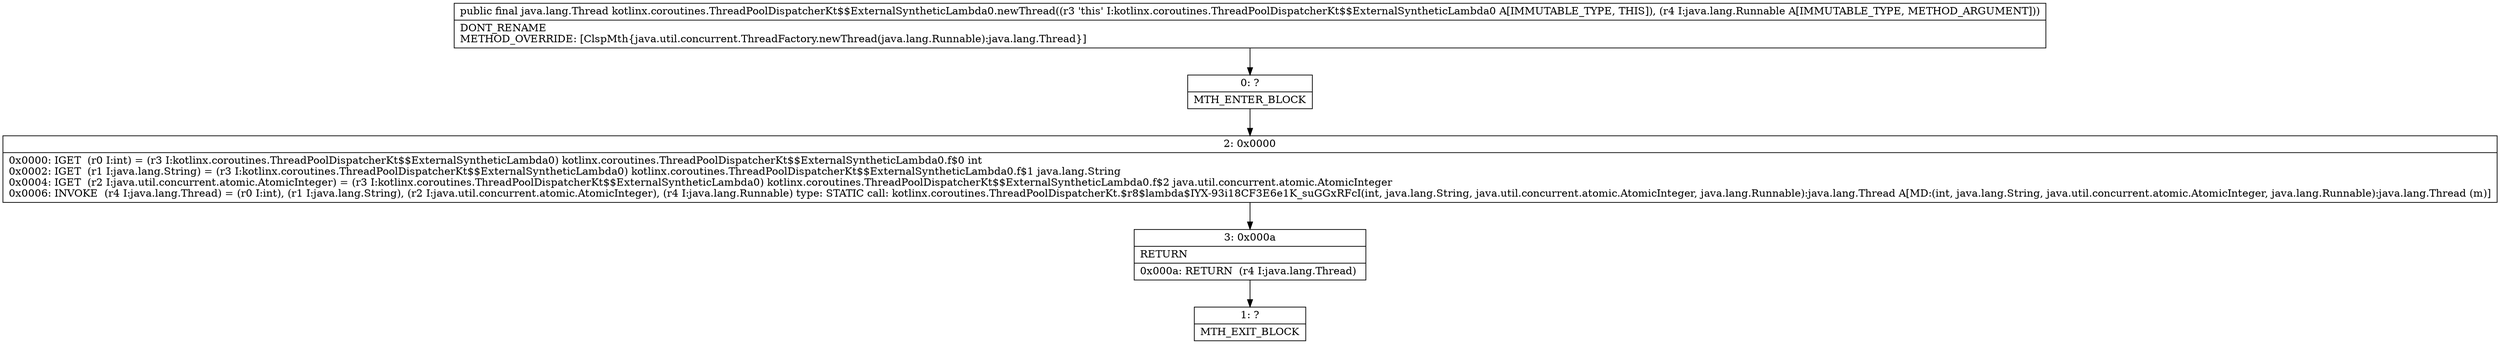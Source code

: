 digraph "CFG forkotlinx.coroutines.ThreadPoolDispatcherKt$$ExternalSyntheticLambda0.newThread(Ljava\/lang\/Runnable;)Ljava\/lang\/Thread;" {
Node_0 [shape=record,label="{0\:\ ?|MTH_ENTER_BLOCK\l}"];
Node_2 [shape=record,label="{2\:\ 0x0000|0x0000: IGET  (r0 I:int) = (r3 I:kotlinx.coroutines.ThreadPoolDispatcherKt$$ExternalSyntheticLambda0) kotlinx.coroutines.ThreadPoolDispatcherKt$$ExternalSyntheticLambda0.f$0 int \l0x0002: IGET  (r1 I:java.lang.String) = (r3 I:kotlinx.coroutines.ThreadPoolDispatcherKt$$ExternalSyntheticLambda0) kotlinx.coroutines.ThreadPoolDispatcherKt$$ExternalSyntheticLambda0.f$1 java.lang.String \l0x0004: IGET  (r2 I:java.util.concurrent.atomic.AtomicInteger) = (r3 I:kotlinx.coroutines.ThreadPoolDispatcherKt$$ExternalSyntheticLambda0) kotlinx.coroutines.ThreadPoolDispatcherKt$$ExternalSyntheticLambda0.f$2 java.util.concurrent.atomic.AtomicInteger \l0x0006: INVOKE  (r4 I:java.lang.Thread) = (r0 I:int), (r1 I:java.lang.String), (r2 I:java.util.concurrent.atomic.AtomicInteger), (r4 I:java.lang.Runnable) type: STATIC call: kotlinx.coroutines.ThreadPoolDispatcherKt.$r8$lambda$IYX\-93i18CF3E6e1K_suGGxRFcI(int, java.lang.String, java.util.concurrent.atomic.AtomicInteger, java.lang.Runnable):java.lang.Thread A[MD:(int, java.lang.String, java.util.concurrent.atomic.AtomicInteger, java.lang.Runnable):java.lang.Thread (m)]\l}"];
Node_3 [shape=record,label="{3\:\ 0x000a|RETURN\l|0x000a: RETURN  (r4 I:java.lang.Thread) \l}"];
Node_1 [shape=record,label="{1\:\ ?|MTH_EXIT_BLOCK\l}"];
MethodNode[shape=record,label="{public final java.lang.Thread kotlinx.coroutines.ThreadPoolDispatcherKt$$ExternalSyntheticLambda0.newThread((r3 'this' I:kotlinx.coroutines.ThreadPoolDispatcherKt$$ExternalSyntheticLambda0 A[IMMUTABLE_TYPE, THIS]), (r4 I:java.lang.Runnable A[IMMUTABLE_TYPE, METHOD_ARGUMENT]))  | DONT_RENAME\lMETHOD_OVERRIDE: [ClspMth\{java.util.concurrent.ThreadFactory.newThread(java.lang.Runnable):java.lang.Thread\}]\l}"];
MethodNode -> Node_0;Node_0 -> Node_2;
Node_2 -> Node_3;
Node_3 -> Node_1;
}

